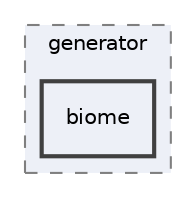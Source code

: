 digraph "biome"
{
 // INTERACTIVE_SVG=YES
 // LATEX_PDF_SIZE
  edge [fontname="Helvetica",fontsize="10",labelfontname="Helvetica",labelfontsize="10"];
  node [fontname="Helvetica",fontsize="10",shape=record];
  compound=true
  subgraph clusterdir_c426e9fa54404a114a1c1905b4993a85 {
    graph [ bgcolor="#edf0f7", pencolor="grey50", style="filled,dashed,", label="generator", fontname="Helvetica", fontsize="10", URL="dir_c426e9fa54404a114a1c1905b4993a85.html"]
  dir_242889077c2e08dfdc512ee28706d8b3 [shape=box, label="biome", style="filled,bold,", fillcolor="#edf0f7", color="grey25", URL="dir_242889077c2e08dfdc512ee28706d8b3.html"];
  }
}
